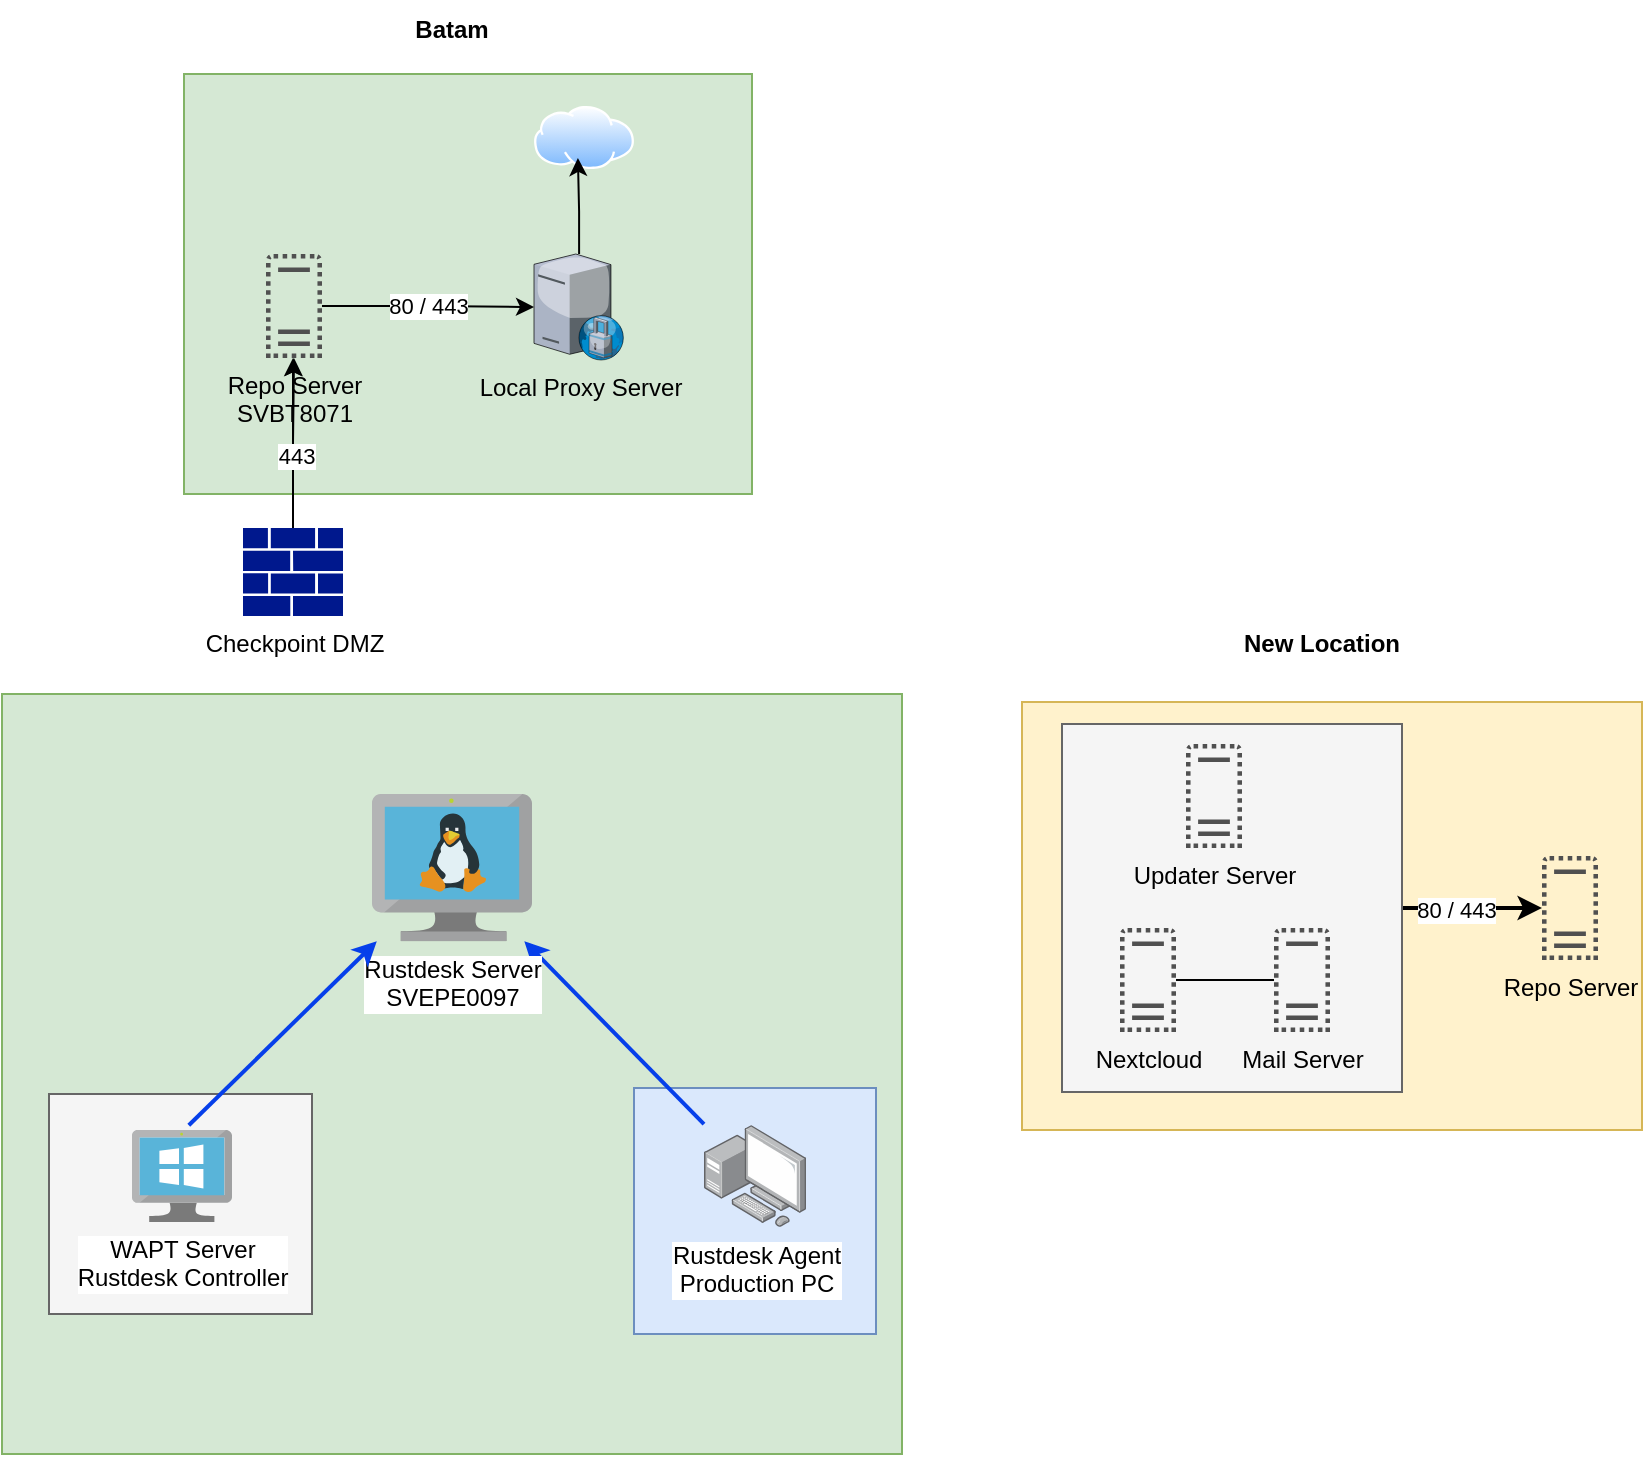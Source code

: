 <mxfile version="28.0.4">
  <diagram name="Page-1" id="Yay8gkdrrfTUArw_L0t_">
    <mxGraphModel dx="994" dy="536" grid="1" gridSize="10" guides="1" tooltips="1" connect="1" arrows="1" fold="1" page="1" pageScale="1" pageWidth="850" pageHeight="1400" math="0" shadow="0">
      <root>
        <mxCell id="0" />
        <mxCell id="1" parent="0" />
        <mxCell id="YleI4EzTrmfIdfU0BML3-51" value="" style="rounded=0;whiteSpace=wrap;html=1;fillColor=#fff2cc;strokeColor=#d6b656;" parent="1" vertex="1">
          <mxGeometry x="525" y="444" width="310" height="214" as="geometry" />
        </mxCell>
        <mxCell id="YleI4EzTrmfIdfU0BML3-26" value="" style="rounded=0;whiteSpace=wrap;html=1;fillColor=#d5e8d4;strokeColor=#82b366;" parent="1" vertex="1">
          <mxGeometry x="15" y="440" width="450" height="380" as="geometry" />
        </mxCell>
        <mxCell id="YleI4EzTrmfIdfU0BML3-27" value="" style="rounded=0;whiteSpace=wrap;html=1;fillColor=#dae8fc;strokeColor=#6c8ebf;" parent="1" vertex="1">
          <mxGeometry x="331" y="637" width="121" height="123" as="geometry" />
        </mxCell>
        <mxCell id="YleI4EzTrmfIdfU0BML3-15" value="" style="rounded=0;whiteSpace=wrap;html=1;fillColor=#f5f5f5;strokeColor=#666666;fontColor=#333333;" parent="1" vertex="1">
          <mxGeometry x="38.5" y="640" width="131.5" height="110" as="geometry" />
        </mxCell>
        <mxCell id="YleI4EzTrmfIdfU0BML3-53" style="edgeStyle=none;rounded=0;orthogonalLoop=1;jettySize=auto;html=1;strokeWidth=2;strokeColor=light-dark(#063fea, #ededed);" parent="1" source="YleI4EzTrmfIdfU0BML3-10" target="ynbUYO4sn585GT9K957H-1" edge="1">
          <mxGeometry relative="1" as="geometry">
            <mxPoint x="383" y="586" as="targetPoint" />
          </mxGeometry>
        </mxCell>
        <mxCell id="YleI4EzTrmfIdfU0BML3-10" value="&lt;div&gt;Rustdesk Agent&lt;/div&gt;Production PC" style="sketch=0;pointerEvents=1;shadow=0;dashed=0;html=1;strokeColor=none;fillColor=#00BEF2;labelPosition=center;verticalLabelPosition=bottom;verticalAlign=top;outlineConnect=0;align=center;shape=image;labelBackgroundColor=default;points=[];aspect=fixed;image=img/lib/allied_telesis/computer_and_terminals/Personal_Computer_with_Server.svg;" parent="1" vertex="1">
          <mxGeometry x="366" y="655" width="51" height="52" as="geometry" />
        </mxCell>
        <mxCell id="YleI4EzTrmfIdfU0BML3-44" style="edgeStyle=none;rounded=0;orthogonalLoop=1;jettySize=auto;html=1;exitX=1;exitY=0.5;exitDx=0;exitDy=0;strokeWidth=2;" parent="1" source="YleI4EzTrmfIdfU0BML3-17" target="YleI4EzTrmfIdfU0BML3-20" edge="1">
          <mxGeometry relative="1" as="geometry" />
        </mxCell>
        <mxCell id="LJ19qlyb9JyAHf1ptp08-7" value="80 / 443" style="edgeLabel;html=1;align=center;verticalAlign=middle;resizable=0;points=[];" parent="YleI4EzTrmfIdfU0BML3-44" vertex="1" connectable="0">
          <mxGeometry x="-0.223" y="-1" relative="1" as="geometry">
            <mxPoint as="offset" />
          </mxGeometry>
        </mxCell>
        <mxCell id="YleI4EzTrmfIdfU0BML3-17" value="" style="rounded=0;whiteSpace=wrap;html=1;fillColor=#f5f5f5;strokeColor=#666666;fontColor=#333333;" parent="1" vertex="1">
          <mxGeometry x="545" y="455" width="170" height="184" as="geometry" />
        </mxCell>
        <mxCell id="YleI4EzTrmfIdfU0BML3-18" value="Nextcloud" style="sketch=0;pointerEvents=1;shadow=0;dashed=0;html=1;strokeColor=none;fillColor=#505050;labelPosition=center;verticalLabelPosition=bottom;verticalAlign=top;outlineConnect=0;align=center;shape=mxgraph.office.servers.virtual_server;" parent="1" vertex="1">
          <mxGeometry x="574" y="557" width="28" height="52" as="geometry" />
        </mxCell>
        <mxCell id="YleI4EzTrmfIdfU0BML3-19" value="Mail Server" style="sketch=0;pointerEvents=1;shadow=0;dashed=0;html=1;strokeColor=none;fillColor=#505050;labelPosition=center;verticalLabelPosition=bottom;verticalAlign=top;outlineConnect=0;align=center;shape=mxgraph.office.servers.virtual_server;" parent="1" vertex="1">
          <mxGeometry x="651" y="557" width="28" height="52" as="geometry" />
        </mxCell>
        <mxCell id="YleI4EzTrmfIdfU0BML3-20" value="Repo Server" style="sketch=0;pointerEvents=1;shadow=0;dashed=0;html=1;strokeColor=none;fillColor=#505050;labelPosition=center;verticalLabelPosition=bottom;verticalAlign=top;outlineConnect=0;align=center;shape=mxgraph.office.servers.virtual_server;" parent="1" vertex="1">
          <mxGeometry x="785" y="521" width="28" height="52" as="geometry" />
        </mxCell>
        <mxCell id="YleI4EzTrmfIdfU0BML3-22" value="Updater Server" style="sketch=0;pointerEvents=1;shadow=0;dashed=0;html=1;strokeColor=none;fillColor=#505050;labelPosition=center;verticalLabelPosition=bottom;verticalAlign=top;outlineConnect=0;align=center;shape=mxgraph.office.servers.virtual_server;" parent="1" vertex="1">
          <mxGeometry x="607" y="465" width="28" height="52" as="geometry" />
        </mxCell>
        <mxCell id="YleI4EzTrmfIdfU0BML3-24" value="" style="endArrow=none;html=1;rounded=0;" parent="1" source="YleI4EzTrmfIdfU0BML3-18" target="YleI4EzTrmfIdfU0BML3-19" edge="1">
          <mxGeometry width="50" height="50" relative="1" as="geometry">
            <mxPoint x="680" y="508" as="sourcePoint" />
            <mxPoint x="730" y="458" as="targetPoint" />
          </mxGeometry>
        </mxCell>
        <mxCell id="YleI4EzTrmfIdfU0BML3-30" value="&lt;b&gt;Batam&lt;/b&gt;" style="text;html=1;align=center;verticalAlign=middle;whiteSpace=wrap;rounded=0;" parent="1" vertex="1">
          <mxGeometry x="210" y="93" width="60" height="30" as="geometry" />
        </mxCell>
        <mxCell id="YleI4EzTrmfIdfU0BML3-31" value="&lt;b&gt;New Location&lt;/b&gt;" style="text;html=1;align=center;verticalAlign=middle;whiteSpace=wrap;rounded=0;" parent="1" vertex="1">
          <mxGeometry x="620" y="400" width="110" height="30" as="geometry" />
        </mxCell>
        <mxCell id="5DlNykU0bZBDUD3FCUw8-1" value="" style="rounded=0;whiteSpace=wrap;html=1;fillColor=#d5e8d4;strokeColor=#82b366;" parent="1" vertex="1">
          <mxGeometry x="106" y="130" width="284" height="210" as="geometry" />
        </mxCell>
        <mxCell id="5DlNykU0bZBDUD3FCUw8-6" style="edgeStyle=orthogonalEdgeStyle;rounded=0;orthogonalLoop=1;jettySize=auto;html=1;" parent="1" source="5DlNykU0bZBDUD3FCUw8-2" target="5DlNykU0bZBDUD3FCUw8-5" edge="1">
          <mxGeometry relative="1" as="geometry" />
        </mxCell>
        <mxCell id="5DlNykU0bZBDUD3FCUw8-9" value="80 / 443" style="edgeLabel;html=1;align=center;verticalAlign=middle;resizable=0;points=[];" parent="5DlNykU0bZBDUD3FCUw8-6" vertex="1" connectable="0">
          <mxGeometry x="-0.241" relative="1" as="geometry">
            <mxPoint x="12" as="offset" />
          </mxGeometry>
        </mxCell>
        <mxCell id="5DlNykU0bZBDUD3FCUw8-2" value="Repo Server&lt;div&gt;SVBT8071&lt;/div&gt;" style="sketch=0;pointerEvents=1;shadow=0;dashed=0;html=1;strokeColor=none;fillColor=#505050;labelPosition=center;verticalLabelPosition=bottom;verticalAlign=top;outlineConnect=0;align=center;shape=mxgraph.office.servers.virtual_server;" parent="1" vertex="1">
          <mxGeometry x="147" y="220" width="28" height="52" as="geometry" />
        </mxCell>
        <mxCell id="5DlNykU0bZBDUD3FCUw8-5" value="Local Proxy Server" style="verticalLabelPosition=bottom;sketch=0;aspect=fixed;html=1;verticalAlign=top;strokeColor=none;align=center;outlineConnect=0;shape=mxgraph.citrix.proxy_server;" parent="1" vertex="1">
          <mxGeometry x="281" y="220" width="45.05" height="53" as="geometry" />
        </mxCell>
        <mxCell id="5DlNykU0bZBDUD3FCUw8-7" value="" style="image;aspect=fixed;perimeter=ellipsePerimeter;html=1;align=center;shadow=0;dashed=0;spacingTop=3;image=img/lib/active_directory/internet_cloud.svg;" parent="1" vertex="1">
          <mxGeometry x="281" y="146" width="50" height="31.5" as="geometry" />
        </mxCell>
        <mxCell id="5DlNykU0bZBDUD3FCUw8-8" style="edgeStyle=orthogonalEdgeStyle;rounded=0;orthogonalLoop=1;jettySize=auto;html=1;entryX=0.439;entryY=0.825;entryDx=0;entryDy=0;entryPerimeter=0;" parent="1" source="5DlNykU0bZBDUD3FCUw8-5" target="5DlNykU0bZBDUD3FCUw8-7" edge="1">
          <mxGeometry relative="1" as="geometry" />
        </mxCell>
        <mxCell id="5DlNykU0bZBDUD3FCUw8-13" style="edgeStyle=orthogonalEdgeStyle;rounded=0;orthogonalLoop=1;jettySize=auto;html=1;" parent="1" target="5DlNykU0bZBDUD3FCUw8-2" edge="1">
          <mxGeometry relative="1" as="geometry">
            <mxPoint x="160.5" y="340" as="sourcePoint" />
          </mxGeometry>
        </mxCell>
        <mxCell id="5DlNykU0bZBDUD3FCUw8-14" value="" style="edgeStyle=orthogonalEdgeStyle;rounded=0;orthogonalLoop=1;jettySize=auto;html=1;" parent="1" source="5DlNykU0bZBDUD3FCUw8-12" target="5DlNykU0bZBDUD3FCUw8-2" edge="1">
          <mxGeometry relative="1" as="geometry" />
        </mxCell>
        <mxCell id="5DlNykU0bZBDUD3FCUw8-15" value="443" style="edgeLabel;html=1;align=center;verticalAlign=middle;resizable=0;points=[];" parent="5DlNykU0bZBDUD3FCUw8-14" vertex="1" connectable="0">
          <mxGeometry x="-0.141" relative="1" as="geometry">
            <mxPoint x="1" as="offset" />
          </mxGeometry>
        </mxCell>
        <mxCell id="5DlNykU0bZBDUD3FCUw8-12" value="Checkpoint DMZ" style="sketch=0;aspect=fixed;pointerEvents=1;shadow=0;dashed=0;html=1;strokeColor=none;labelPosition=center;verticalLabelPosition=bottom;verticalAlign=top;align=center;fillColor=#00188D;shape=mxgraph.mscae.enterprise.firewall" parent="1" vertex="1">
          <mxGeometry x="135.5" y="357" width="50" height="44" as="geometry" />
        </mxCell>
        <mxCell id="ynbUYO4sn585GT9K957H-1" value="Rustdesk Server&lt;br&gt;SVEPE0097" style="image;sketch=0;aspect=fixed;html=1;points=[];align=center;fontSize=12;image=img/lib/mscae/VM_Linux.svg;" vertex="1" parent="1">
          <mxGeometry x="200" y="490" width="80" height="73.6" as="geometry" />
        </mxCell>
        <mxCell id="ynbUYO4sn585GT9K957H-3" value="WAPT Server&lt;div&gt;Rustdesk Controller&lt;/div&gt;" style="image;sketch=0;aspect=fixed;html=1;points=[];align=center;fontSize=12;image=img/lib/mscae/VirtualMachineWindows.svg;" vertex="1" parent="1">
          <mxGeometry x="80" y="658" width="50" height="46" as="geometry" />
        </mxCell>
        <mxCell id="ynbUYO4sn585GT9K957H-7" style="edgeStyle=none;rounded=0;orthogonalLoop=1;jettySize=auto;html=1;strokeWidth=2;strokeColor=light-dark(#063fea, #ededed);exitX=0.568;exitY=-0.052;exitDx=0;exitDy=0;exitPerimeter=0;" edge="1" parent="1" source="ynbUYO4sn585GT9K957H-3" target="ynbUYO4sn585GT9K957H-1">
          <mxGeometry relative="1" as="geometry">
            <mxPoint x="130" y="594" as="sourcePoint" />
            <mxPoint x="27" y="540" as="targetPoint" />
          </mxGeometry>
        </mxCell>
      </root>
    </mxGraphModel>
  </diagram>
</mxfile>
